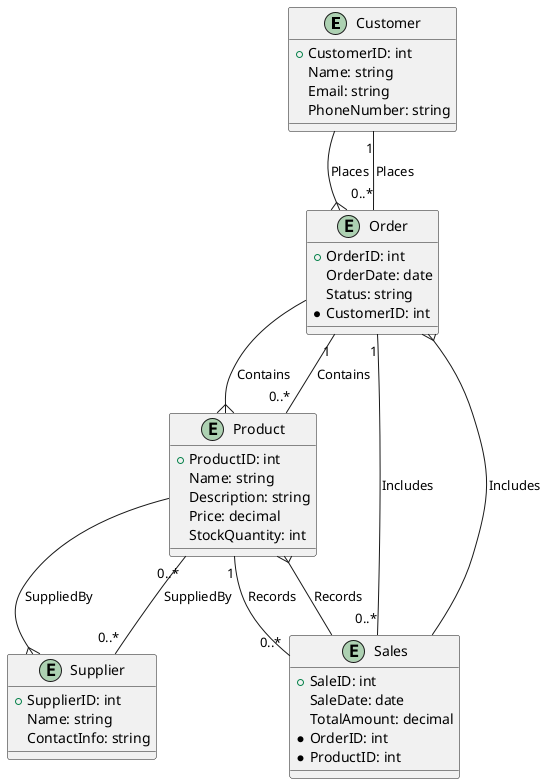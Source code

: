 @startuml

' Define the entities
entity "Customer" as customer {
    +CustomerID: int
    Name: string
    Email: string
    PhoneNumber: string
}

entity "Order" as order {
    +OrderID: int
    OrderDate: date
    Status: string
    *CustomerID: int
}

entity "Product" as product {
    +ProductID: int
    Name: string
    Description: string
    Price: decimal
    StockQuantity: int
}

entity "Sales" as sales {
    +SaleID: int
    SaleDate: date
    TotalAmount: decimal
    *OrderID: int
    *ProductID: int
}

entity "Supplier" as supplier {
    +SupplierID: int
    Name: string
    ContactInfo: string
}

' Define relationships
customer --{ order : Places
order --{ product : Contains
product --{ supplier : SuppliedBy
sales --{ order : Includes
sales --{ product : Records

' Define cardinality
customer "1" -- "0..*" order : Places
order "1" -- "0..*" product : Contains
product "0..*" -- "0..*" supplier : SuppliedBy
order "1" -- "0..*" sales : Includes
product "1" -- "0..*" sales : Records

@enduml
